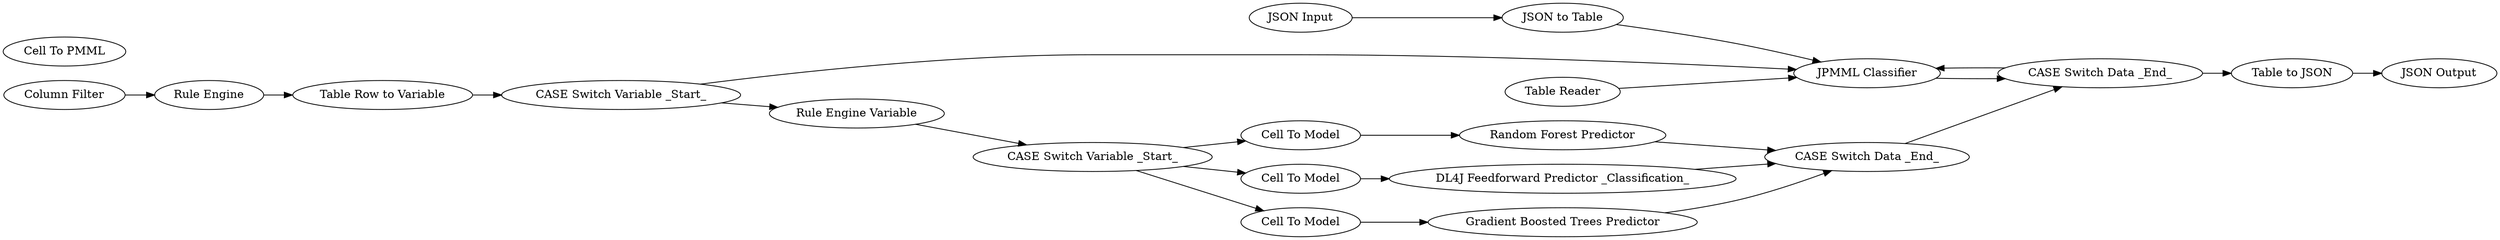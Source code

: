 digraph {
	6 [label="JSON Input"]
	7 [label="JSON Output"]
	120 [label="Table to JSON"]
	135 [label="JSON to Table"]
	147 [label="Table Reader"]
	138 [label="JPMML Classifier"]
	148 [label="Rule Engine"]
	151 [label="Table Row to Variable"]
	152 [label="Column Filter"]
	155 [label="CASE Switch Data _End_"]
	156 [label="CASE Switch Data _End_"]
	285 [label="Cell To Model"]
	286 [label="CASE Switch Variable _Start_"]
	287 [label="Rule Engine Variable"]
	288 [label="CASE Switch Variable _Start_"]
	289 [label="Cell To Model"]
	290 [label="Cell To Model"]
	291 [label="Cell To PMML"]
	292 [label="Gradient Boosted Trees Predictor"]
	293 [label="DL4J Feedforward Predictor _Classification_"]
	294 [label="Random Forest Predictor"]
	138 -> 156
	148 -> 151
	151 -> 286
	152 -> 148
	155 -> 156
	285 -> 294
	286 -> 287
	286 -> 138
	287 -> 288
	288 -> 289
	288 -> 290
	288 -> 285
	289 -> 293
	290 -> 292
	156 -> 138
	292 -> 155
	293 -> 155
	294 -> 155
	6 -> 135
	120 -> 7
	135 -> 138
	147 -> 138
	156 -> 120
	rankdir=LR
}
